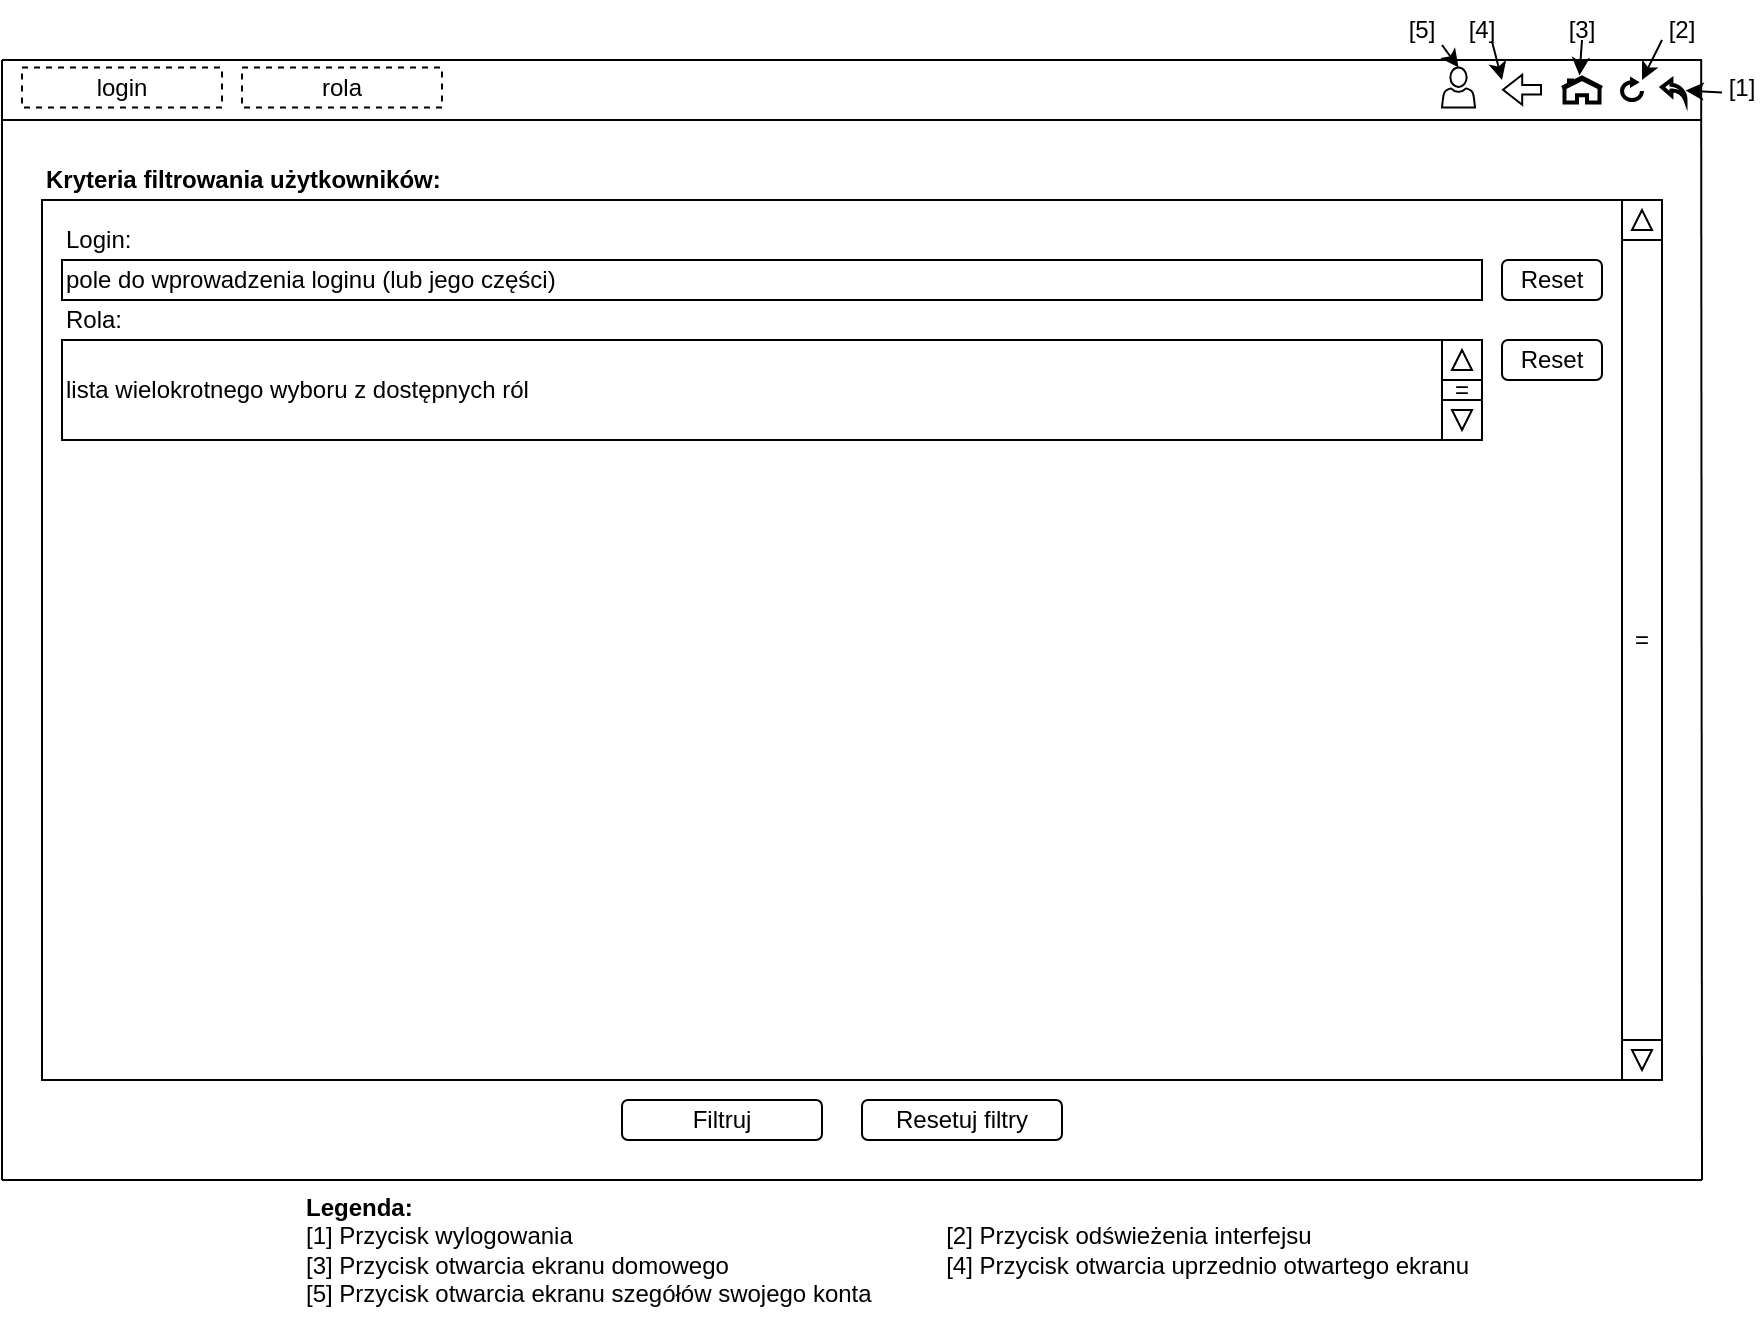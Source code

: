 <mxfile version="22.0.2" type="device">
  <diagram name="Strona-1" id="h2WLkj2qyGADKgaHyaSV">
    <mxGraphModel dx="1418" dy="828" grid="1" gridSize="10" guides="1" tooltips="1" connect="1" arrows="1" fold="1" page="1" pageScale="1" pageWidth="827" pageHeight="1169" math="0" shadow="0">
      <root>
        <mxCell id="0" />
        <mxCell id="1" parent="0" />
        <mxCell id="kiGSUpS409uaXhWRfOGJ-1" value="" style="rounded=0;whiteSpace=wrap;html=1;" parent="1" vertex="1">
          <mxGeometry x="30" y="290" width="790" height="440" as="geometry" />
        </mxCell>
        <mxCell id="EYUodT9akqzmMVGfxFc3-4" value="" style="endArrow=none;html=1;rounded=0;" parent="1" edge="1">
          <mxGeometry width="50" height="50" relative="1" as="geometry">
            <mxPoint x="10" y="220" as="sourcePoint" />
            <mxPoint x="860" y="220" as="targetPoint" />
          </mxGeometry>
        </mxCell>
        <mxCell id="EYUodT9akqzmMVGfxFc3-5" value="" style="endArrow=none;html=1;rounded=0;" parent="1" edge="1">
          <mxGeometry width="50" height="50" relative="1" as="geometry">
            <mxPoint x="10" y="780" as="sourcePoint" />
            <mxPoint x="10" y="220" as="targetPoint" />
          </mxGeometry>
        </mxCell>
        <mxCell id="EYUodT9akqzmMVGfxFc3-6" value="" style="endArrow=none;html=1;rounded=0;" parent="1" edge="1">
          <mxGeometry width="50" height="50" relative="1" as="geometry">
            <mxPoint x="10" y="250" as="sourcePoint" />
            <mxPoint x="860" y="250" as="targetPoint" />
          </mxGeometry>
        </mxCell>
        <mxCell id="EYUodT9akqzmMVGfxFc3-13" value="" style="endArrow=none;html=1;rounded=0;" parent="1" edge="1">
          <mxGeometry width="50" height="50" relative="1" as="geometry">
            <mxPoint x="860" y="780" as="sourcePoint" />
            <mxPoint x="859.58" y="220" as="targetPoint" />
          </mxGeometry>
        </mxCell>
        <mxCell id="EYUodT9akqzmMVGfxFc3-34" value="" style="endArrow=none;html=1;rounded=0;fontFamily=Helvetica;fontSize=12;fontColor=default;" parent="1" edge="1">
          <mxGeometry width="50" height="50" relative="1" as="geometry">
            <mxPoint x="10" y="780" as="sourcePoint" />
            <mxPoint x="860" y="780" as="targetPoint" />
          </mxGeometry>
        </mxCell>
        <mxCell id="DOHr0hYEis4pRiLcCh-8-1" value="login" style="rounded=0;whiteSpace=wrap;html=1;dashed=1;" parent="1" vertex="1">
          <mxGeometry x="20" y="223.75" width="100" height="20" as="geometry" />
        </mxCell>
        <mxCell id="DOHr0hYEis4pRiLcCh-8-2" value="rola" style="rounded=0;whiteSpace=wrap;html=1;dashed=1;" parent="1" vertex="1">
          <mxGeometry x="130" y="223.75" width="100" height="20" as="geometry" />
        </mxCell>
        <mxCell id="DOHr0hYEis4pRiLcCh-8-79" value="Kryteria filtrowania użytkowników:" style="rounded=0;whiteSpace=wrap;html=1;dashed=1;align=left;fontStyle=1;fillColor=none;strokeColor=none;" parent="1" vertex="1">
          <mxGeometry x="30" y="270" width="810" height="20" as="geometry" />
        </mxCell>
        <mxCell id="DOHr0hYEis4pRiLcCh-8-109" value="Login:" style="text;html=1;strokeColor=none;fillColor=none;align=left;verticalAlign=middle;whiteSpace=wrap;rounded=0;" parent="1" vertex="1">
          <mxGeometry x="40" y="300" width="770" height="20" as="geometry" />
        </mxCell>
        <mxCell id="DOHr0hYEis4pRiLcCh-8-110" value="&lt;font style=&quot;font-size: 12px;&quot;&gt;pole do wprowadzenia loginu (lub jego części)&lt;/font&gt;" style="rounded=0;whiteSpace=wrap;html=1;align=left;fontSize=12;" parent="1" vertex="1">
          <mxGeometry x="40" y="320" width="710" height="20" as="geometry" />
        </mxCell>
        <mxCell id="DOHr0hYEis4pRiLcCh-8-111" value="Filtruj" style="rounded=1;whiteSpace=wrap;html=1;" parent="1" vertex="1">
          <mxGeometry x="320" y="740" width="100" height="20" as="geometry" />
        </mxCell>
        <mxCell id="DOHr0hYEis4pRiLcCh-8-123" value="Resetuj filtry" style="rounded=1;whiteSpace=wrap;html=1;" parent="1" vertex="1">
          <mxGeometry x="440" y="740" width="100" height="20" as="geometry" />
        </mxCell>
        <mxCell id="DOHr0hYEis4pRiLcCh-8-125" value="Rola:" style="text;html=1;strokeColor=none;fillColor=none;align=left;verticalAlign=middle;whiteSpace=wrap;rounded=0;" parent="1" vertex="1">
          <mxGeometry x="40" y="340" width="770" height="20" as="geometry" />
        </mxCell>
        <mxCell id="DOHr0hYEis4pRiLcCh-8-126" value="lista wielokrotnego wyboru z dostępnych ról" style="rounded=0;whiteSpace=wrap;html=1;align=left;" parent="1" vertex="1">
          <mxGeometry x="40" y="360" width="690" height="50" as="geometry" />
        </mxCell>
        <mxCell id="DOHr0hYEis4pRiLcCh-8-166" value="" style="rounded=0;whiteSpace=wrap;html=1;" parent="1" vertex="1">
          <mxGeometry x="730" y="390" width="20" height="20" as="geometry" />
        </mxCell>
        <mxCell id="DOHr0hYEis4pRiLcCh-8-167" value="" style="triangle;whiteSpace=wrap;html=1;rotation=90;" parent="1" vertex="1">
          <mxGeometry x="735" y="395" width="10" height="10" as="geometry" />
        </mxCell>
        <mxCell id="DOHr0hYEis4pRiLcCh-8-223" value="Reset" style="rounded=1;whiteSpace=wrap;html=1;" parent="1" vertex="1">
          <mxGeometry x="760" y="320" width="50" height="20" as="geometry" />
        </mxCell>
        <mxCell id="DOHr0hYEis4pRiLcCh-8-227" value="Reset" style="rounded=1;whiteSpace=wrap;html=1;" parent="1" vertex="1">
          <mxGeometry x="760" y="360" width="50" height="20" as="geometry" />
        </mxCell>
        <mxCell id="kiGSUpS409uaXhWRfOGJ-2" value="=" style="rounded=0;whiteSpace=wrap;html=1;" parent="1" vertex="1">
          <mxGeometry x="820" y="310" width="20" height="400" as="geometry" />
        </mxCell>
        <mxCell id="kiGSUpS409uaXhWRfOGJ-3" value="" style="whiteSpace=wrap;html=1;aspect=fixed;" parent="1" vertex="1">
          <mxGeometry x="820" y="290" width="20" height="20" as="geometry" />
        </mxCell>
        <mxCell id="kiGSUpS409uaXhWRfOGJ-4" value="" style="whiteSpace=wrap;html=1;aspect=fixed;" parent="1" vertex="1">
          <mxGeometry x="820" y="710" width="20" height="20" as="geometry" />
        </mxCell>
        <mxCell id="kiGSUpS409uaXhWRfOGJ-8" value="" style="whiteSpace=wrap;html=1;aspect=fixed;" parent="1" vertex="1">
          <mxGeometry x="730" y="360" width="20" height="20" as="geometry" />
        </mxCell>
        <mxCell id="kiGSUpS409uaXhWRfOGJ-9" value="=" style="rounded=0;whiteSpace=wrap;html=1;" parent="1" vertex="1">
          <mxGeometry x="730" y="380" width="20" height="10" as="geometry" />
        </mxCell>
        <mxCell id="kiGSUpS409uaXhWRfOGJ-11" value="" style="triangle;whiteSpace=wrap;html=1;rotation=-90;" parent="1" vertex="1">
          <mxGeometry x="735" y="365" width="10" height="10" as="geometry" />
        </mxCell>
        <mxCell id="kiGSUpS409uaXhWRfOGJ-12" value="" style="triangle;whiteSpace=wrap;html=1;rotation=-90;" parent="1" vertex="1">
          <mxGeometry x="825" y="295" width="10" height="10" as="geometry" />
        </mxCell>
        <mxCell id="kiGSUpS409uaXhWRfOGJ-14" value="" style="triangle;whiteSpace=wrap;html=1;rotation=90;" parent="1" vertex="1">
          <mxGeometry x="825" y="715" width="10" height="10" as="geometry" />
        </mxCell>
        <mxCell id="KsrVpN61kEoW9NA-LpiY-1" value="" style="html=1;verticalLabelPosition=bottom;align=center;labelBackgroundColor=#ffffff;verticalAlign=top;strokeWidth=2;shadow=0;dashed=0;shape=mxgraph.ios7.icons.home;" vertex="1" parent="1">
          <mxGeometry x="790" y="228.75" width="20" height="12.5" as="geometry" />
        </mxCell>
        <mxCell id="KsrVpN61kEoW9NA-LpiY-2" value="" style="html=1;verticalLabelPosition=bottom;align=center;labelBackgroundColor=#ffffff;verticalAlign=top;strokeWidth=2;shadow=0;dashed=0;shape=mxgraph.ios7.icons.back;fontFamily=Helvetica;fontSize=12;" vertex="1" parent="1">
          <mxGeometry x="840" y="230" width="11.76" height="10" as="geometry" />
        </mxCell>
        <mxCell id="KsrVpN61kEoW9NA-LpiY-3" value="" style="html=1;verticalLabelPosition=bottom;align=center;labelBackgroundColor=#ffffff;verticalAlign=top;strokeWidth=2;shadow=0;dashed=0;shape=mxgraph.ios7.icons.reload;fontFamily=Helvetica;fontSize=12;" vertex="1" parent="1">
          <mxGeometry x="820" y="230" width="10" height="10" as="geometry" />
        </mxCell>
        <mxCell id="KsrVpN61kEoW9NA-LpiY-4" value="[1]" style="text;html=1;strokeColor=none;fillColor=none;align=center;verticalAlign=middle;whiteSpace=wrap;rounded=0;fontSize=12;fontFamily=Helvetica;fontColor=default;" vertex="1" parent="1">
          <mxGeometry x="870" y="228.75" width="20" height="10" as="geometry" />
        </mxCell>
        <mxCell id="KsrVpN61kEoW9NA-LpiY-5" value="" style="endArrow=classic;html=1;rounded=0;fontFamily=Helvetica;fontSize=12;fontColor=default;exitX=0;exitY=0.75;exitDx=0;exitDy=0;" edge="1" parent="1" source="KsrVpN61kEoW9NA-LpiY-4" target="KsrVpN61kEoW9NA-LpiY-2">
          <mxGeometry width="50" height="50" relative="1" as="geometry">
            <mxPoint x="790" y="200" as="sourcePoint" />
            <mxPoint x="840" y="150" as="targetPoint" />
          </mxGeometry>
        </mxCell>
        <mxCell id="KsrVpN61kEoW9NA-LpiY-6" value="" style="shape=flexArrow;endArrow=classic;html=1;rounded=0;fontFamily=Helvetica;fontSize=12;fontColor=default;startWidth=9.302;endWidth=9.302;startSize=5.426;endSize=2.867;width=4.651;" edge="1" parent="1">
          <mxGeometry width="50" height="50" relative="1" as="geometry">
            <mxPoint x="780" y="234.88" as="sourcePoint" />
            <mxPoint x="760" y="234.88" as="targetPoint" />
          </mxGeometry>
        </mxCell>
        <mxCell id="KsrVpN61kEoW9NA-LpiY-7" value="[2]" style="text;html=1;strokeColor=none;fillColor=none;align=center;verticalAlign=middle;whiteSpace=wrap;rounded=0;fontSize=12;fontFamily=Helvetica;fontColor=default;" vertex="1" parent="1">
          <mxGeometry x="830" y="200" width="40" height="10" as="geometry" />
        </mxCell>
        <mxCell id="KsrVpN61kEoW9NA-LpiY-8" value="" style="endArrow=classic;html=1;rounded=0;fontFamily=Helvetica;fontSize=12;fontColor=default;exitX=0.25;exitY=1;exitDx=0;exitDy=0;entryX=1;entryY=0;entryDx=0;entryDy=0;entryPerimeter=0;" edge="1" parent="1" source="KsrVpN61kEoW9NA-LpiY-7" target="KsrVpN61kEoW9NA-LpiY-3">
          <mxGeometry width="50" height="50" relative="1" as="geometry">
            <mxPoint x="780" y="230" as="sourcePoint" />
            <mxPoint x="830" y="180" as="targetPoint" />
          </mxGeometry>
        </mxCell>
        <mxCell id="KsrVpN61kEoW9NA-LpiY-9" value="[3]" style="text;html=1;strokeColor=none;fillColor=none;align=center;verticalAlign=middle;whiteSpace=wrap;rounded=0;fontSize=12;fontFamily=Helvetica;fontColor=default;" vertex="1" parent="1">
          <mxGeometry x="790" y="200" width="20" height="10" as="geometry" />
        </mxCell>
        <mxCell id="KsrVpN61kEoW9NA-LpiY-10" value="" style="endArrow=classic;html=1;rounded=0;fontFamily=Helvetica;fontSize=12;fontColor=default;entryX=0.437;entryY=-0.082;entryDx=0;entryDy=0;entryPerimeter=0;exitX=0.5;exitY=1;exitDx=0;exitDy=0;" edge="1" parent="1" source="KsrVpN61kEoW9NA-LpiY-9" target="KsrVpN61kEoW9NA-LpiY-1">
          <mxGeometry width="50" height="50" relative="1" as="geometry">
            <mxPoint x="810" y="160" as="sourcePoint" />
            <mxPoint x="800" y="170" as="targetPoint" />
          </mxGeometry>
        </mxCell>
        <mxCell id="KsrVpN61kEoW9NA-LpiY-11" value="[4]" style="text;html=1;strokeColor=none;fillColor=none;align=center;verticalAlign=middle;whiteSpace=wrap;rounded=0;fontSize=12;fontFamily=Helvetica;fontColor=default;" vertex="1" parent="1">
          <mxGeometry x="740" y="200" width="20" height="10" as="geometry" />
        </mxCell>
        <mxCell id="KsrVpN61kEoW9NA-LpiY-12" value="" style="endArrow=classic;html=1;rounded=0;fontFamily=Helvetica;fontSize=12;fontColor=default;exitX=0.748;exitY=1.065;exitDx=0;exitDy=0;exitPerimeter=0;" edge="1" parent="1" source="KsrVpN61kEoW9NA-LpiY-11">
          <mxGeometry width="50" height="50" relative="1" as="geometry">
            <mxPoint x="720" y="230" as="sourcePoint" />
            <mxPoint x="760" y="230" as="targetPoint" />
          </mxGeometry>
        </mxCell>
        <mxCell id="KsrVpN61kEoW9NA-LpiY-13" value="" style="sketch=0;pointerEvents=1;shadow=0;dashed=0;html=1;labelPosition=center;verticalLabelPosition=bottom;verticalAlign=top;align=center;shape=mxgraph.mscae.intune.account_portal" vertex="1" parent="1">
          <mxGeometry x="730" y="223.75" width="16.5" height="20" as="geometry" />
        </mxCell>
        <mxCell id="KsrVpN61kEoW9NA-LpiY-14" value="[5]" style="text;html=1;strokeColor=none;fillColor=none;align=center;verticalAlign=middle;whiteSpace=wrap;rounded=0;" vertex="1" parent="1">
          <mxGeometry x="710" y="190" width="20" height="30" as="geometry" />
        </mxCell>
        <mxCell id="KsrVpN61kEoW9NA-LpiY-15" value="" style="endArrow=classic;html=1;rounded=0;exitX=1;exitY=0.75;exitDx=0;exitDy=0;entryX=0.5;entryY=0;entryDx=0;entryDy=0;entryPerimeter=0;" edge="1" parent="1" source="KsrVpN61kEoW9NA-LpiY-14" target="KsrVpN61kEoW9NA-LpiY-13">
          <mxGeometry width="50" height="50" relative="1" as="geometry">
            <mxPoint x="680" y="240" as="sourcePoint" />
            <mxPoint x="730" y="190" as="targetPoint" />
          </mxGeometry>
        </mxCell>
        <mxCell id="KsrVpN61kEoW9NA-LpiY-16" value="&lt;b&gt;Legenda:&lt;/b&gt;&lt;br&gt;[1] Przycisk wylogowania&lt;span style=&quot;white-space: pre;&quot;&gt;&#x9;&lt;/span&gt;&lt;span style=&quot;white-space: pre;&quot;&gt;&#x9;&lt;span style=&quot;white-space: pre;&quot;&gt;&#x9;&lt;/span&gt;&lt;span style=&quot;white-space: pre;&quot;&gt;&#x9;&lt;span style=&quot;white-space: pre;&quot;&gt;&#x9;&lt;/span&gt;&lt;span style=&quot;white-space: pre;&quot;&gt;&#x9;&lt;span style=&quot;white-space: pre;&quot;&gt;&#x9;&lt;/span&gt;&lt;/span&gt;&lt;/span&gt;&lt;/span&gt;[2] Przycisk odświeżenia interfejsu&lt;br&gt;[3] Przycisk otwarcia ekranu domowego&lt;span style=&quot;white-space: pre;&quot;&gt;&#x9;&lt;/span&gt;&lt;span style=&quot;white-space: pre;&quot;&gt;&#x9;&lt;span style=&quot;white-space: pre;&quot;&gt;&#x9;&lt;/span&gt;&lt;span style=&quot;white-space: pre;&quot;&gt;&#x9;&lt;/span&gt;&lt;span style=&quot;white-space: pre;&quot;&gt;&#x9;&lt;/span&gt;&lt;/span&gt;[4] Przycisk otwarcia uprzednio otwartego ekranu&lt;br&gt;[5] Przycisk otwarcia ekranu szegółów swojego konta&lt;span style=&quot;white-space: pre;&quot;&gt;&#x9;&lt;/span&gt;&lt;span style=&quot;white-space: pre;&quot;&gt;&#x9;&lt;/span&gt;" style="text;html=1;align=left;verticalAlign=middle;resizable=0;points=[];autosize=1;strokeColor=none;fillColor=none;dashed=1;" vertex="1" parent="1">
          <mxGeometry x="160" y="780" width="610" height="70" as="geometry" />
        </mxCell>
      </root>
    </mxGraphModel>
  </diagram>
</mxfile>

